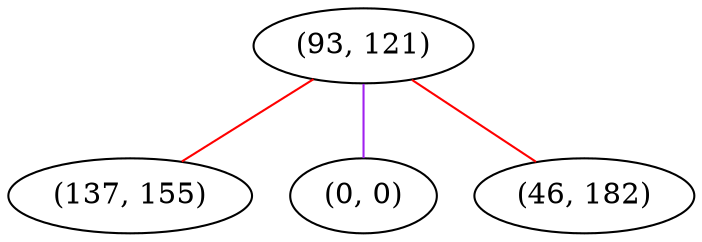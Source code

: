 graph "" {
"(93, 121)";
"(137, 155)";
"(0, 0)";
"(46, 182)";
"(93, 121)" -- "(137, 155)"  [color=red, key=0, weight=1];
"(93, 121)" -- "(0, 0)"  [color=purple, key=0, weight=4];
"(93, 121)" -- "(46, 182)"  [color=red, key=0, weight=1];
}
